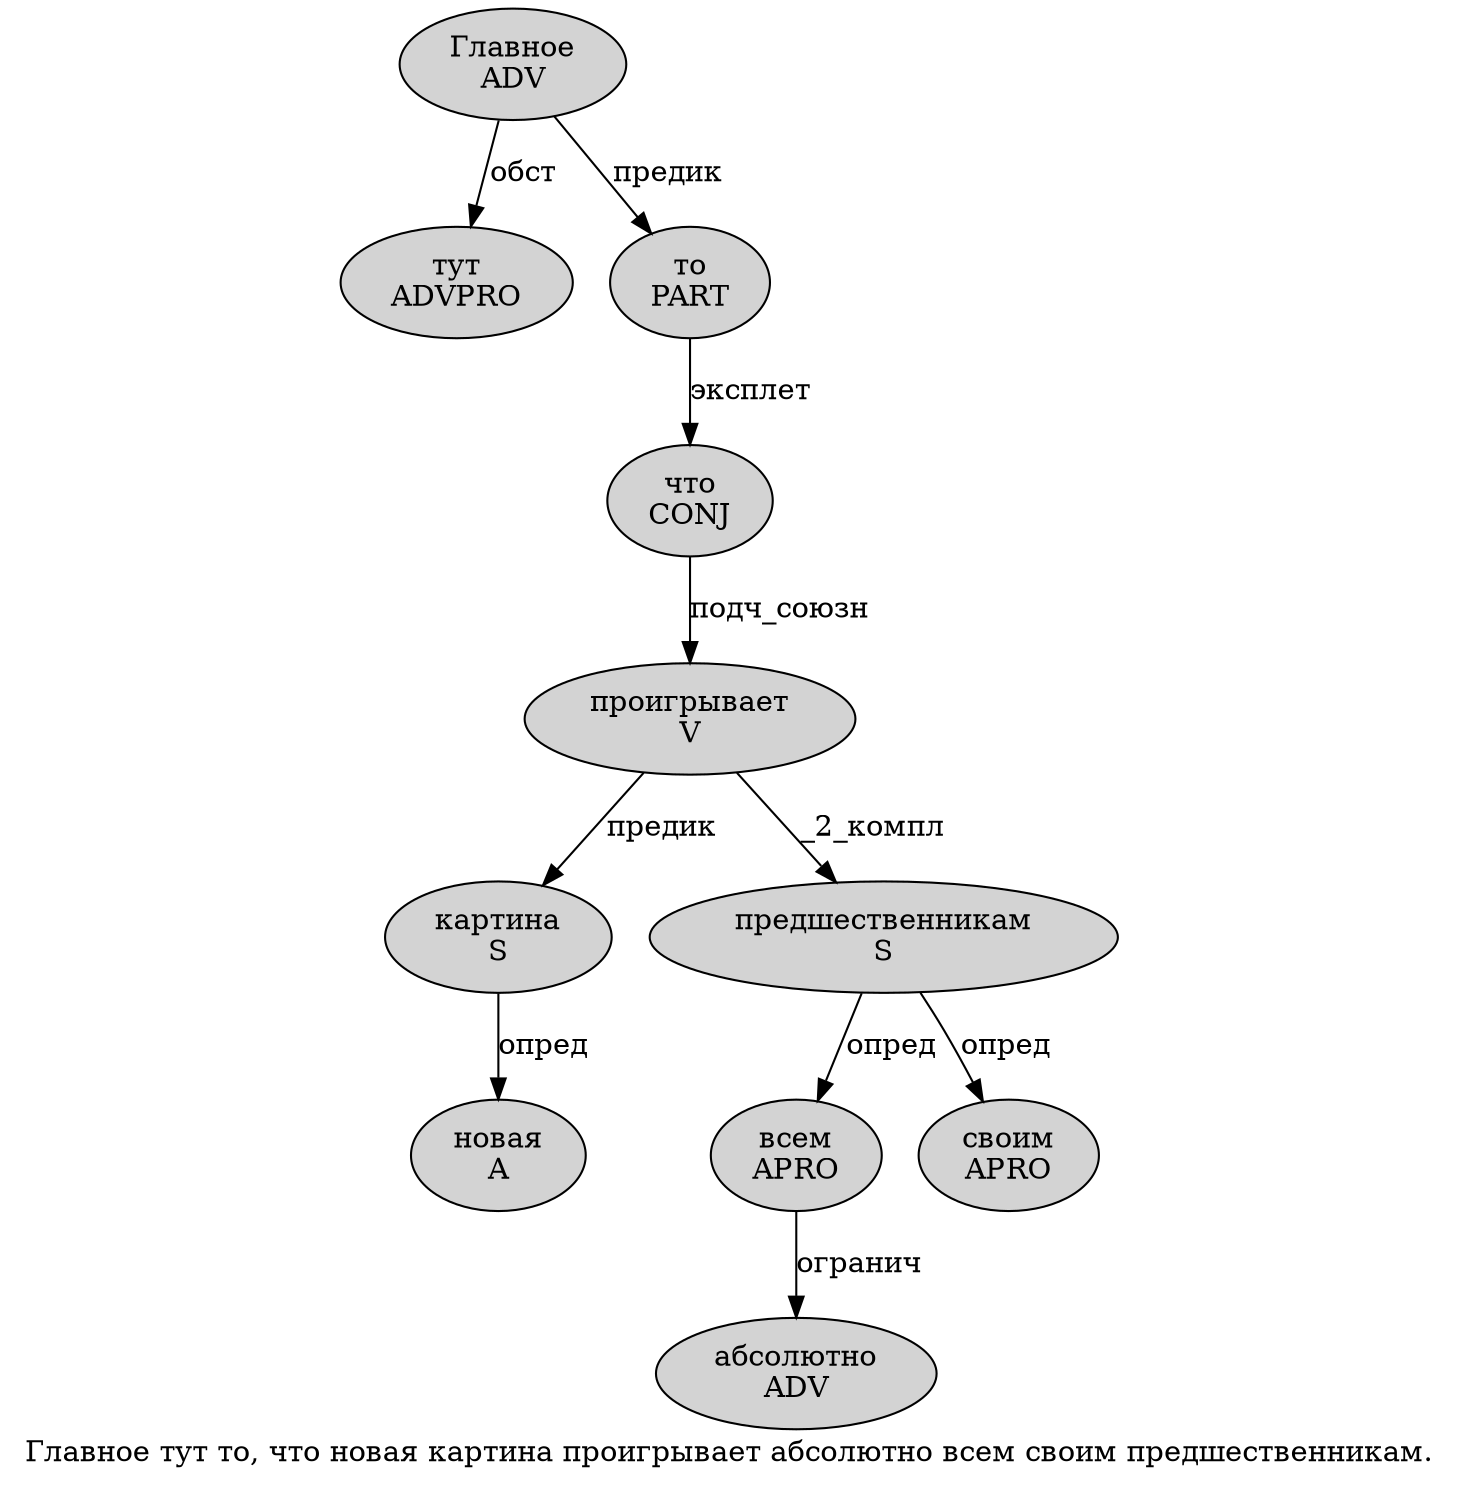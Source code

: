 digraph SENTENCE_4670 {
	graph [label="Главное тут то, что новая картина проигрывает абсолютно всем своим предшественникам."]
	node [style=filled]
		0 [label="Главное
ADV" color="" fillcolor=lightgray penwidth=1 shape=ellipse]
		1 [label="тут
ADVPRO" color="" fillcolor=lightgray penwidth=1 shape=ellipse]
		2 [label="то
PART" color="" fillcolor=lightgray penwidth=1 shape=ellipse]
		4 [label="что
CONJ" color="" fillcolor=lightgray penwidth=1 shape=ellipse]
		5 [label="новая
A" color="" fillcolor=lightgray penwidth=1 shape=ellipse]
		6 [label="картина
S" color="" fillcolor=lightgray penwidth=1 shape=ellipse]
		7 [label="проигрывает
V" color="" fillcolor=lightgray penwidth=1 shape=ellipse]
		8 [label="абсолютно
ADV" color="" fillcolor=lightgray penwidth=1 shape=ellipse]
		9 [label="всем
APRO" color="" fillcolor=lightgray penwidth=1 shape=ellipse]
		10 [label="своим
APRO" color="" fillcolor=lightgray penwidth=1 shape=ellipse]
		11 [label="предшественникам
S" color="" fillcolor=lightgray penwidth=1 shape=ellipse]
			0 -> 1 [label="обст"]
			0 -> 2 [label="предик"]
			9 -> 8 [label="огранич"]
			11 -> 9 [label="опред"]
			11 -> 10 [label="опред"]
			2 -> 4 [label="эксплет"]
			6 -> 5 [label="опред"]
			7 -> 6 [label="предик"]
			7 -> 11 [label="_2_компл"]
			4 -> 7 [label="подч_союзн"]
}